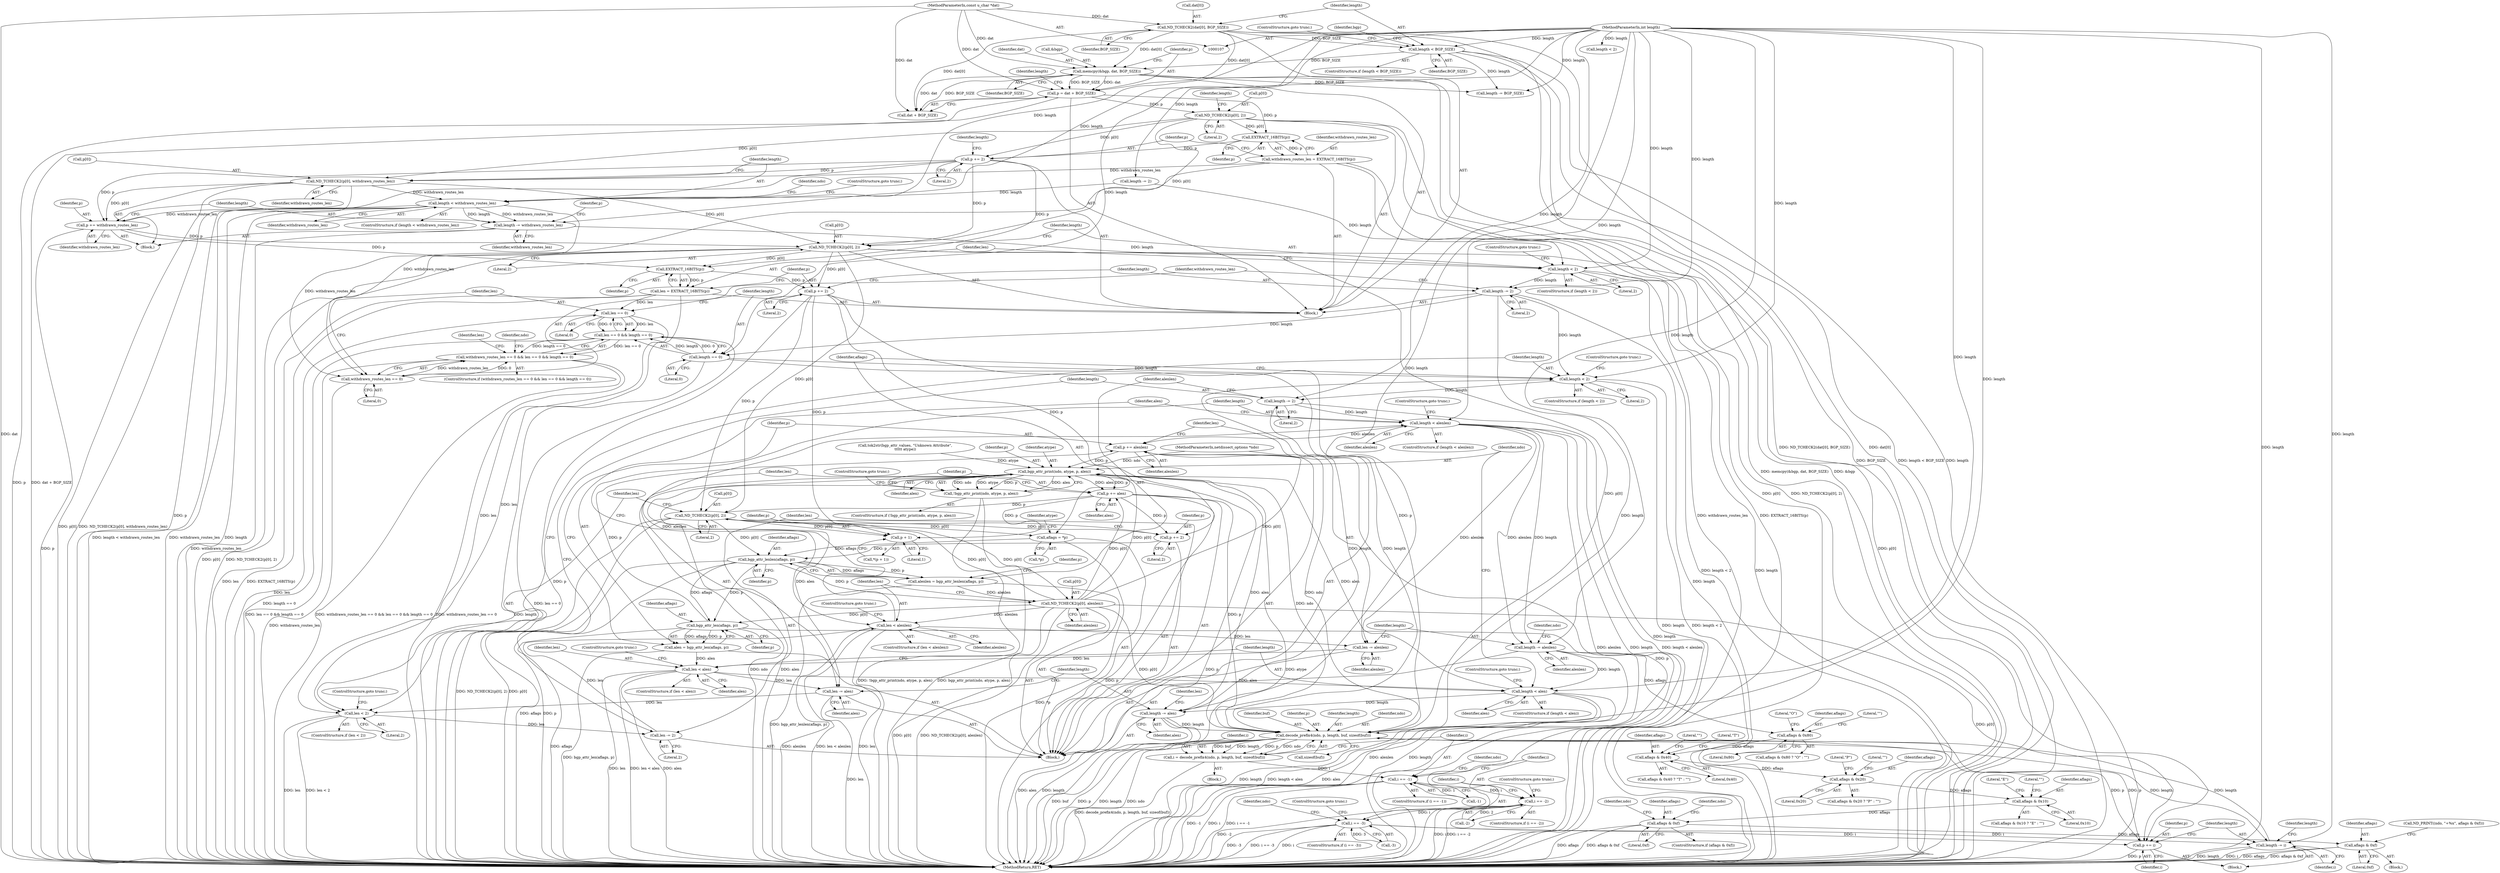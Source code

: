 digraph "1_tcpdump_af2cf04a9394c1a56227c2289ae8da262828294a_0@array" {
"1000163" [label="(Call,ND_TCHECK2(p[0], withdrawn_routes_len))"];
"1000140" [label="(Call,ND_TCHECK2(p[0], 2))"];
"1000132" [label="(Call,p = dat + BGP_SIZE)"];
"1000127" [label="(Call,memcpy(&bgp, dat, BGP_SIZE))"];
"1000117" [label="(Call,ND_TCHECK2(dat[0], BGP_SIZE))"];
"1000109" [label="(MethodParameterIn,const u_char *dat)"];
"1000123" [label="(Call,length < BGP_SIZE)"];
"1000110" [label="(MethodParameterIn,int length)"];
"1000154" [label="(Call,p += 2)"];
"1000152" [label="(Call,EXTRACT_16BITS(p))"];
"1000150" [label="(Call,withdrawn_routes_len = EXTRACT_16BITS(p))"];
"1000169" [label="(Call,length < withdrawn_routes_len)"];
"1000179" [label="(Call,p += withdrawn_routes_len)"];
"1000185" [label="(Call,ND_TCHECK2(p[0], 2))"];
"1000197" [label="(Call,EXTRACT_16BITS(p))"];
"1000195" [label="(Call,len = EXTRACT_16BITS(p))"];
"1000211" [label="(Call,len == 0)"];
"1000210" [label="(Call,len == 0 && length == 0)"];
"1000206" [label="(Call,withdrawn_routes_len == 0 && len == 0 && length == 0)"];
"1000239" [label="(Call,len < 2)"];
"1000261" [label="(Call,len -= 2)"];
"1000278" [label="(Call,len < alenlen)"];
"1000283" [label="(Call,length < alenlen)"];
"1000292" [label="(Call,p += alenlen)"];
"1000377" [label="(Call,bgp_attr_print(ndo, atype, p, alen))"];
"1000376" [label="(Call,!bgp_attr_print(ndo, atype, p, alen))"];
"1000383" [label="(Call,p += alen)"];
"1000233" [label="(Call,ND_TCHECK2(p[0], 2))"];
"1000248" [label="(Call,aflags = *p)"];
"1000269" [label="(Call,bgp_attr_lenlen(aflags, p))"];
"1000267" [label="(Call,alenlen = bgp_attr_lenlen(aflags, p))"];
"1000272" [label="(Call,ND_TCHECK2(p[0], alenlen))"];
"1000289" [label="(Call,bgp_attr_len(aflags, p))"];
"1000287" [label="(Call,alen = bgp_attr_len(aflags, p))"];
"1000366" [label="(Call,len < alen)"];
"1000371" [label="(Call,length < alen)"];
"1000389" [label="(Call,length -= alen)"];
"1000244" [label="(Call,length < 2)"];
"1000264" [label="(Call,length -= 2)"];
"1000405" [label="(Call,decode_prefix4(ndo, p, length, buf, sizeof(buf)))"];
"1000403" [label="(Call,i = decode_prefix4(ndo, p, length, buf, sizeof(buf)))"];
"1000413" [label="(Call,i == -1)"];
"1000425" [label="(Call,i == -2)"];
"1000432" [label="(Call,i == -3)"];
"1000445" [label="(Call,p += i)"];
"1000448" [label="(Call,length -= i)"];
"1000386" [label="(Call,len -= alen)"];
"1000324" [label="(Call,aflags & 0x80)"];
"1000331" [label="(Call,aflags & 0x40)"];
"1000338" [label="(Call,aflags & 0x20)"];
"1000344" [label="(Call,aflags & 0x10)"];
"1000350" [label="(Call,aflags & 0xf)"];
"1000358" [label="(Call,aflags & 0xf)"];
"1000255" [label="(Call,p + 1)"];
"1000258" [label="(Call,p += 2)"];
"1000295" [label="(Call,len -= alenlen)"];
"1000298" [label="(Call,length -= alenlen)"];
"1000199" [label="(Call,p += 2)"];
"1000182" [label="(Call,length -= withdrawn_routes_len)"];
"1000191" [label="(Call,length < 2)"];
"1000202" [label="(Call,length -= 2)"];
"1000214" [label="(Call,length == 0)"];
"1000207" [label="(Call,withdrawn_routes_len == 0)"];
"1000379" [label="(Identifier,atype)"];
"1000249" [label="(Identifier,aflags)"];
"1000360" [label="(Literal,0xf)"];
"1000438" [label="(Block,)"];
"1000146" [label="(Call,length < 2)"];
"1000339" [label="(Identifier,aflags)"];
"1000242" [label="(ControlStructure,goto trunc;)"];
"1000386" [label="(Call,len -= alen)"];
"1000333" [label="(Literal,0x40)"];
"1000376" [label="(Call,!bgp_attr_print(ndo, atype, p, alen))"];
"1000332" [label="(Identifier,aflags)"];
"1000413" [label="(Call,i == -1)"];
"1000193" [label="(Literal,2)"];
"1000183" [label="(Identifier,length)"];
"1000186" [label="(Call,p[0])"];
"1000436" [label="(ControlStructure,goto trunc;)"];
"1000335" [label="(Literal,\"\")"];
"1000285" [label="(Identifier,alenlen)"];
"1000265" [label="(Identifier,length)"];
"1000287" [label="(Call,alen = bgp_attr_len(aflags, p))"];
"1000170" [label="(Identifier,length)"];
"1000258" [label="(Call,p += 2)"];
"1000234" [label="(Call,p[0])"];
"1000150" [label="(Call,withdrawn_routes_len = EXTRACT_16BITS(p))"];
"1000330" [label="(Call,aflags & 0x40 ? \"T\" : \"\")"];
"1000382" [label="(ControlStructure,goto trunc;)"];
"1000295" [label="(Call,len -= alenlen)"];
"1000163" [label="(Call,ND_TCHECK2(p[0], withdrawn_routes_len))"];
"1000271" [label="(Identifier,p)"];
"1000346" [label="(Literal,0x10)"];
"1000374" [label="(ControlStructure,goto trunc;)"];
"1000181" [label="(Identifier,withdrawn_routes_len)"];
"1000134" [label="(Call,dat + BGP_SIZE)"];
"1000331" [label="(Call,aflags & 0x40)"];
"1000294" [label="(Identifier,alenlen)"];
"1000409" [label="(Identifier,buf)"];
"1000420" [label="(Identifier,ndo)"];
"1000190" [label="(ControlStructure,if (length < 2))"];
"1000194" [label="(ControlStructure,goto trunc;)"];
"1000403" [label="(Call,i = decode_prefix4(ndo, p, length, buf, sizeof(buf)))"];
"1000410" [label="(Call,sizeof(buf))"];
"1000281" [label="(ControlStructure,goto trunc;)"];
"1000373" [label="(Identifier,alen)"];
"1000343" [label="(Call,aflags & 0x10 ? \"E\" : \"\")"];
"1000255" [label="(Call,p + 1)"];
"1000263" [label="(Literal,2)"];
"1000276" [label="(Identifier,alenlen)"];
"1000254" [label="(Call,*(p + 1))"];
"1000158" [label="(Identifier,length)"];
"1000341" [label="(Literal,\"P\")"];
"1000351" [label="(Identifier,aflags)"];
"1000447" [label="(Identifier,i)"];
"1000213" [label="(Literal,0)"];
"1000207" [label="(Call,withdrawn_routes_len == 0)"];
"1000215" [label="(Identifier,length)"];
"1000179" [label="(Call,p += withdrawn_routes_len)"];
"1000205" [label="(ControlStructure,if (withdrawn_routes_len == 0 && len == 0 && length == 0))"];
"1000279" [label="(Identifier,len)"];
"1000260" [label="(Literal,2)"];
"1000431" [label="(ControlStructure,if (i == -3))"];
"1000202" [label="(Call,length -= 2)"];
"1000154" [label="(Call,p += 2)"];
"1000133" [label="(Identifier,p)"];
"1000407" [label="(Identifier,p)"];
"1000121" [label="(Identifier,BGP_SIZE)"];
"1000201" [label="(Literal,2)"];
"1000404" [label="(Identifier,i)"];
"1000347" [label="(Literal,\"E\")"];
"1000256" [label="(Identifier,p)"];
"1000130" [label="(Identifier,dat)"];
"1000283" [label="(Call,length < alenlen)"];
"1000192" [label="(Identifier,length)"];
"1000286" [label="(ControlStructure,goto trunc;)"];
"1000277" [label="(ControlStructure,if (len < alenlen))"];
"1000326" [label="(Literal,0x80)"];
"1000240" [label="(Identifier,len)"];
"1000278" [label="(Call,len < alenlen)"];
"1000212" [label="(Identifier,len)"];
"1000189" [label="(Literal,2)"];
"1000237" [label="(Literal,2)"];
"1000352" [label="(Literal,0xf)"];
"1000383" [label="(Call,p += alen)"];
"1000284" [label="(Identifier,length)"];
"1000445" [label="(Call,p += i)"];
"1000175" [label="(Identifier,ndo)"];
"1000164" [label="(Call,p[0])"];
"1000206" [label="(Call,withdrawn_routes_len == 0 && len == 0 && length == 0)"];
"1000296" [label="(Identifier,len)"];
"1000168" [label="(ControlStructure,if (length < withdrawn_routes_len))"];
"1000245" [label="(Identifier,length)"];
"1000269" [label="(Call,bgp_attr_lenlen(aflags, p))"];
"1000338" [label="(Call,aflags & 0x20)"];
"1000355" [label="(Identifier,ndo)"];
"1000273" [label="(Call,p[0])"];
"1000147" [label="(Identifier,length)"];
"1000261" [label="(Call,len -= 2)"];
"1000412" [label="(ControlStructure,if (i == -1))"];
"1000388" [label="(Identifier,alen)"];
"1000297" [label="(Identifier,alenlen)"];
"1000415" [label="(Call,-1)"];
"1000253" [label="(Identifier,atype)"];
"1000292" [label="(Call,p += alenlen)"];
"1000359" [label="(Identifier,aflags)"];
"1000138" [label="(Identifier,length)"];
"1000108" [label="(MethodParameterIn,netdissect_options *ndo)"];
"1000196" [label="(Identifier,len)"];
"1000109" [label="(MethodParameterIn,const u_char *dat)"];
"1000157" [label="(Call,length -= 2)"];
"1000387" [label="(Identifier,len)"];
"1000363" [label="(Identifier,ndo)"];
"1000450" [label="(Identifier,i)"];
"1000211" [label="(Call,len == 0)"];
"1000153" [label="(Identifier,p)"];
"1000349" [label="(ControlStructure,if (aflags & 0xf))"];
"1000377" [label="(Call,bgp_attr_print(ndo, atype, p, alen))"];
"1000156" [label="(Literal,2)"];
"1000291" [label="(Identifier,p)"];
"1000110" [label="(MethodParameterIn,int length)"];
"1000371" [label="(Call,length < alen)"];
"1000429" [label="(ControlStructure,goto trunc;)"];
"1000262" [label="(Identifier,len)"];
"1000210" [label="(Call,len == 0 && length == 0)"];
"1000368" [label="(Identifier,alen)"];
"1000182" [label="(Call,length -= withdrawn_routes_len)"];
"1000290" [label="(Identifier,aflags)"];
"1000427" [label="(Call,-2)"];
"1000187" [label="(Identifier,p)"];
"1000270" [label="(Identifier,aflags)"];
"1000123" [label="(Call,length < BGP_SIZE)"];
"1000131" [label="(Identifier,BGP_SIZE)"];
"1000414" [label="(Identifier,i)"];
"1000172" [label="(ControlStructure,goto trunc;)"];
"1000327" [label="(Literal,\"O\")"];
"1000344" [label="(Call,aflags & 0x10)"];
"1000241" [label="(Literal,2)"];
"1000140" [label="(Call,ND_TCHECK2(p[0], 2))"];
"1000185" [label="(Call,ND_TCHECK2(p[0], 2))"];
"1000209" [label="(Literal,0)"];
"1000372" [label="(Identifier,length)"];
"1000340" [label="(Literal,0x20)"];
"1000350" [label="(Call,aflags & 0xf)"];
"1000257" [label="(Literal,1)"];
"1000400" [label="(Identifier,length)"];
"1000137" [label="(Call,length -= BGP_SIZE)"];
"1000303" [label="(Identifier,ndo)"];
"1000342" [label="(Literal,\"\")"];
"1000282" [label="(ControlStructure,if (length < alenlen))"];
"1000356" [label="(Block,)"];
"1000199" [label="(Call,p += 2)"];
"1000122" [label="(ControlStructure,if (length < BGP_SIZE))"];
"1000155" [label="(Identifier,p)"];
"1000408" [label="(Identifier,length)"];
"1000247" [label="(ControlStructure,goto trunc;)"];
"1000204" [label="(Literal,2)"];
"1000144" [label="(Literal,2)"];
"1000162" [label="(Block,)"];
"1000124" [label="(Identifier,length)"];
"1000425" [label="(Call,i == -2)"];
"1000381" [label="(Identifier,alen)"];
"1000293" [label="(Identifier,p)"];
"1000167" [label="(Identifier,withdrawn_routes_len)"];
"1000184" [label="(Identifier,withdrawn_routes_len)"];
"1000111" [label="(Block,)"];
"1000214" [label="(Call,length == 0)"];
"1000406" [label="(Identifier,ndo)"];
"1000195" [label="(Call,len = EXTRACT_16BITS(p))"];
"1000459" [label="(MethodReturn,RET)"];
"1000208" [label="(Identifier,withdrawn_routes_len)"];
"1000128" [label="(Call,&bgp)"];
"1000324" [label="(Call,aflags & 0x80)"];
"1000432" [label="(Call,i == -3)"];
"1000358" [label="(Call,aflags & 0xf)"];
"1000267" [label="(Call,alenlen = bgp_attr_lenlen(aflags, p))"];
"1000274" [label="(Identifier,p)"];
"1000298" [label="(Call,length -= alenlen)"];
"1000171" [label="(Identifier,withdrawn_routes_len)"];
"1000191" [label="(Call,length < 2)"];
"1000238" [label="(ControlStructure,if (len < 2))"];
"1000323" [label="(Call,aflags & 0x80 ? \"O\" : \"\")"];
"1000365" [label="(ControlStructure,if (len < alen))"];
"1000246" [label="(Literal,2)"];
"1000239" [label="(Call,len < 2)"];
"1000264" [label="(Call,length -= 2)"];
"1000151" [label="(Identifier,withdrawn_routes_len)"];
"1000141" [label="(Call,p[0])"];
"1000280" [label="(Identifier,alenlen)"];
"1000272" [label="(Call,ND_TCHECK2(p[0], alenlen))"];
"1000129" [label="(Identifier,bgp)"];
"1000366" [label="(Call,len < alen)"];
"1000216" [label="(Literal,0)"];
"1000118" [label="(Call,dat[0])"];
"1000369" [label="(ControlStructure,goto trunc;)"];
"1000266" [label="(Literal,2)"];
"1000228" [label="(Block,)"];
"1000389" [label="(Call,length -= alen)"];
"1000268" [label="(Identifier,alenlen)"];
"1000446" [label="(Identifier,p)"];
"1000203" [label="(Identifier,length)"];
"1000300" [label="(Identifier,alenlen)"];
"1000348" [label="(Literal,\"\")"];
"1000224" [label="(Identifier,len)"];
"1000334" [label="(Literal,\"T\")"];
"1000233" [label="(Call,ND_TCHECK2(p[0], 2))"];
"1000353" [label="(Call,ND_PRINT((ndo, \"+%x\", aflags & 0xf)))"];
"1000244" [label="(Call,length < 2)"];
"1000380" [label="(Identifier,p)"];
"1000197" [label="(Call,EXTRACT_16BITS(p))"];
"1000434" [label="(Call,-3)"];
"1000248" [label="(Call,aflags = *p)"];
"1000250" [label="(Call,*p)"];
"1000288" [label="(Identifier,alen)"];
"1000152" [label="(Call,EXTRACT_16BITS(p))"];
"1000385" [label="(Identifier,alen)"];
"1000126" [label="(ControlStructure,goto trunc;)"];
"1000299" [label="(Identifier,length)"];
"1000391" [label="(Identifier,alen)"];
"1000180" [label="(Identifier,p)"];
"1000243" [label="(ControlStructure,if (length < 2))"];
"1000325" [label="(Identifier,aflags)"];
"1000127" [label="(Call,memcpy(&bgp, dat, BGP_SIZE))"];
"1000424" [label="(ControlStructure,if (i == -2))"];
"1000125" [label="(Identifier,BGP_SIZE)"];
"1000198" [label="(Identifier,p)"];
"1000378" [label="(Identifier,ndo)"];
"1000132" [label="(Call,p = dat + BGP_SIZE)"];
"1000117" [label="(Call,ND_TCHECK2(dat[0], BGP_SIZE))"];
"1000401" [label="(Block,)"];
"1000289" [label="(Call,bgp_attr_len(aflags, p))"];
"1000405" [label="(Call,decode_prefix4(ndo, p, length, buf, sizeof(buf)))"];
"1000384" [label="(Identifier,p)"];
"1000227" [label="(Identifier,len)"];
"1000220" [label="(Identifier,ndo)"];
"1000433" [label="(Identifier,i)"];
"1000449" [label="(Identifier,length)"];
"1000390" [label="(Identifier,length)"];
"1000259" [label="(Identifier,p)"];
"1000375" [label="(ControlStructure,if (!bgp_attr_print(ndo, atype, p, alen)))"];
"1000441" [label="(Identifier,ndo)"];
"1000307" [label="(Call,tok2str(bgp_attr_values, \"Unknown Attribute\",\n\t\t\t\t\t atype))"];
"1000328" [label="(Literal,\"\")"];
"1000367" [label="(Identifier,len)"];
"1000169" [label="(Call,length < withdrawn_routes_len)"];
"1000426" [label="(Identifier,i)"];
"1000337" [label="(Call,aflags & 0x20 ? \"P\" : \"\")"];
"1000200" [label="(Identifier,p)"];
"1000345" [label="(Identifier,aflags)"];
"1000448" [label="(Call,length -= i)"];
"1000370" [label="(ControlStructure,if (length < alen))"];
"1000163" -> "1000162"  [label="AST: "];
"1000163" -> "1000167"  [label="CFG: "];
"1000164" -> "1000163"  [label="AST: "];
"1000167" -> "1000163"  [label="AST: "];
"1000170" -> "1000163"  [label="CFG: "];
"1000163" -> "1000459"  [label="DDG: p[0]"];
"1000163" -> "1000459"  [label="DDG: ND_TCHECK2(p[0], withdrawn_routes_len)"];
"1000140" -> "1000163"  [label="DDG: p[0]"];
"1000154" -> "1000163"  [label="DDG: p"];
"1000150" -> "1000163"  [label="DDG: withdrawn_routes_len"];
"1000163" -> "1000169"  [label="DDG: withdrawn_routes_len"];
"1000163" -> "1000179"  [label="DDG: p[0]"];
"1000163" -> "1000185"  [label="DDG: p[0]"];
"1000140" -> "1000111"  [label="AST: "];
"1000140" -> "1000144"  [label="CFG: "];
"1000141" -> "1000140"  [label="AST: "];
"1000144" -> "1000140"  [label="AST: "];
"1000147" -> "1000140"  [label="CFG: "];
"1000140" -> "1000459"  [label="DDG: p[0]"];
"1000140" -> "1000459"  [label="DDG: ND_TCHECK2(p[0], 2)"];
"1000132" -> "1000140"  [label="DDG: p"];
"1000140" -> "1000152"  [label="DDG: p[0]"];
"1000140" -> "1000154"  [label="DDG: p[0]"];
"1000140" -> "1000185"  [label="DDG: p[0]"];
"1000132" -> "1000111"  [label="AST: "];
"1000132" -> "1000134"  [label="CFG: "];
"1000133" -> "1000132"  [label="AST: "];
"1000134" -> "1000132"  [label="AST: "];
"1000138" -> "1000132"  [label="CFG: "];
"1000132" -> "1000459"  [label="DDG: dat + BGP_SIZE"];
"1000132" -> "1000459"  [label="DDG: p"];
"1000127" -> "1000132"  [label="DDG: dat"];
"1000127" -> "1000132"  [label="DDG: BGP_SIZE"];
"1000117" -> "1000132"  [label="DDG: dat[0]"];
"1000109" -> "1000132"  [label="DDG: dat"];
"1000132" -> "1000152"  [label="DDG: p"];
"1000127" -> "1000111"  [label="AST: "];
"1000127" -> "1000131"  [label="CFG: "];
"1000128" -> "1000127"  [label="AST: "];
"1000130" -> "1000127"  [label="AST: "];
"1000131" -> "1000127"  [label="AST: "];
"1000133" -> "1000127"  [label="CFG: "];
"1000127" -> "1000459"  [label="DDG: memcpy(&bgp, dat, BGP_SIZE)"];
"1000127" -> "1000459"  [label="DDG: &bgp"];
"1000117" -> "1000127"  [label="DDG: dat[0]"];
"1000109" -> "1000127"  [label="DDG: dat"];
"1000123" -> "1000127"  [label="DDG: BGP_SIZE"];
"1000127" -> "1000134"  [label="DDG: dat"];
"1000127" -> "1000134"  [label="DDG: BGP_SIZE"];
"1000127" -> "1000137"  [label="DDG: BGP_SIZE"];
"1000117" -> "1000111"  [label="AST: "];
"1000117" -> "1000121"  [label="CFG: "];
"1000118" -> "1000117"  [label="AST: "];
"1000121" -> "1000117"  [label="AST: "];
"1000124" -> "1000117"  [label="CFG: "];
"1000117" -> "1000459"  [label="DDG: ND_TCHECK2(dat[0], BGP_SIZE)"];
"1000117" -> "1000459"  [label="DDG: dat[0]"];
"1000109" -> "1000117"  [label="DDG: dat"];
"1000117" -> "1000123"  [label="DDG: BGP_SIZE"];
"1000117" -> "1000134"  [label="DDG: dat[0]"];
"1000109" -> "1000107"  [label="AST: "];
"1000109" -> "1000459"  [label="DDG: dat"];
"1000109" -> "1000134"  [label="DDG: dat"];
"1000123" -> "1000122"  [label="AST: "];
"1000123" -> "1000125"  [label="CFG: "];
"1000124" -> "1000123"  [label="AST: "];
"1000125" -> "1000123"  [label="AST: "];
"1000126" -> "1000123"  [label="CFG: "];
"1000129" -> "1000123"  [label="CFG: "];
"1000123" -> "1000459"  [label="DDG: BGP_SIZE"];
"1000123" -> "1000459"  [label="DDG: length < BGP_SIZE"];
"1000123" -> "1000459"  [label="DDG: length"];
"1000110" -> "1000123"  [label="DDG: length"];
"1000123" -> "1000137"  [label="DDG: length"];
"1000110" -> "1000107"  [label="AST: "];
"1000110" -> "1000459"  [label="DDG: length"];
"1000110" -> "1000137"  [label="DDG: length"];
"1000110" -> "1000146"  [label="DDG: length"];
"1000110" -> "1000157"  [label="DDG: length"];
"1000110" -> "1000169"  [label="DDG: length"];
"1000110" -> "1000182"  [label="DDG: length"];
"1000110" -> "1000191"  [label="DDG: length"];
"1000110" -> "1000202"  [label="DDG: length"];
"1000110" -> "1000214"  [label="DDG: length"];
"1000110" -> "1000244"  [label="DDG: length"];
"1000110" -> "1000264"  [label="DDG: length"];
"1000110" -> "1000283"  [label="DDG: length"];
"1000110" -> "1000298"  [label="DDG: length"];
"1000110" -> "1000371"  [label="DDG: length"];
"1000110" -> "1000389"  [label="DDG: length"];
"1000110" -> "1000405"  [label="DDG: length"];
"1000110" -> "1000448"  [label="DDG: length"];
"1000154" -> "1000111"  [label="AST: "];
"1000154" -> "1000156"  [label="CFG: "];
"1000155" -> "1000154"  [label="AST: "];
"1000156" -> "1000154"  [label="AST: "];
"1000158" -> "1000154"  [label="CFG: "];
"1000154" -> "1000459"  [label="DDG: p"];
"1000152" -> "1000154"  [label="DDG: p"];
"1000154" -> "1000179"  [label="DDG: p"];
"1000154" -> "1000185"  [label="DDG: p"];
"1000154" -> "1000197"  [label="DDG: p"];
"1000152" -> "1000150"  [label="AST: "];
"1000152" -> "1000153"  [label="CFG: "];
"1000153" -> "1000152"  [label="AST: "];
"1000150" -> "1000152"  [label="CFG: "];
"1000152" -> "1000150"  [label="DDG: p"];
"1000150" -> "1000111"  [label="AST: "];
"1000151" -> "1000150"  [label="AST: "];
"1000155" -> "1000150"  [label="CFG: "];
"1000150" -> "1000459"  [label="DDG: withdrawn_routes_len"];
"1000150" -> "1000459"  [label="DDG: EXTRACT_16BITS(p)"];
"1000150" -> "1000207"  [label="DDG: withdrawn_routes_len"];
"1000169" -> "1000168"  [label="AST: "];
"1000169" -> "1000171"  [label="CFG: "];
"1000170" -> "1000169"  [label="AST: "];
"1000171" -> "1000169"  [label="AST: "];
"1000172" -> "1000169"  [label="CFG: "];
"1000175" -> "1000169"  [label="CFG: "];
"1000169" -> "1000459"  [label="DDG: length < withdrawn_routes_len"];
"1000169" -> "1000459"  [label="DDG: withdrawn_routes_len"];
"1000169" -> "1000459"  [label="DDG: length"];
"1000157" -> "1000169"  [label="DDG: length"];
"1000169" -> "1000179"  [label="DDG: withdrawn_routes_len"];
"1000169" -> "1000182"  [label="DDG: withdrawn_routes_len"];
"1000169" -> "1000182"  [label="DDG: length"];
"1000169" -> "1000207"  [label="DDG: withdrawn_routes_len"];
"1000179" -> "1000162"  [label="AST: "];
"1000179" -> "1000181"  [label="CFG: "];
"1000180" -> "1000179"  [label="AST: "];
"1000181" -> "1000179"  [label="AST: "];
"1000183" -> "1000179"  [label="CFG: "];
"1000179" -> "1000459"  [label="DDG: p"];
"1000179" -> "1000185"  [label="DDG: p"];
"1000179" -> "1000197"  [label="DDG: p"];
"1000185" -> "1000111"  [label="AST: "];
"1000185" -> "1000189"  [label="CFG: "];
"1000186" -> "1000185"  [label="AST: "];
"1000189" -> "1000185"  [label="AST: "];
"1000192" -> "1000185"  [label="CFG: "];
"1000185" -> "1000459"  [label="DDG: p[0]"];
"1000185" -> "1000459"  [label="DDG: ND_TCHECK2(p[0], 2)"];
"1000185" -> "1000197"  [label="DDG: p[0]"];
"1000185" -> "1000199"  [label="DDG: p[0]"];
"1000185" -> "1000233"  [label="DDG: p[0]"];
"1000185" -> "1000405"  [label="DDG: p[0]"];
"1000185" -> "1000445"  [label="DDG: p[0]"];
"1000197" -> "1000195"  [label="AST: "];
"1000197" -> "1000198"  [label="CFG: "];
"1000198" -> "1000197"  [label="AST: "];
"1000195" -> "1000197"  [label="CFG: "];
"1000197" -> "1000195"  [label="DDG: p"];
"1000197" -> "1000199"  [label="DDG: p"];
"1000195" -> "1000111"  [label="AST: "];
"1000196" -> "1000195"  [label="AST: "];
"1000200" -> "1000195"  [label="CFG: "];
"1000195" -> "1000459"  [label="DDG: EXTRACT_16BITS(p)"];
"1000195" -> "1000459"  [label="DDG: len"];
"1000195" -> "1000211"  [label="DDG: len"];
"1000195" -> "1000239"  [label="DDG: len"];
"1000211" -> "1000210"  [label="AST: "];
"1000211" -> "1000213"  [label="CFG: "];
"1000212" -> "1000211"  [label="AST: "];
"1000213" -> "1000211"  [label="AST: "];
"1000215" -> "1000211"  [label="CFG: "];
"1000210" -> "1000211"  [label="CFG: "];
"1000211" -> "1000459"  [label="DDG: len"];
"1000211" -> "1000210"  [label="DDG: len"];
"1000211" -> "1000210"  [label="DDG: 0"];
"1000211" -> "1000239"  [label="DDG: len"];
"1000210" -> "1000206"  [label="AST: "];
"1000210" -> "1000214"  [label="CFG: "];
"1000214" -> "1000210"  [label="AST: "];
"1000206" -> "1000210"  [label="CFG: "];
"1000210" -> "1000459"  [label="DDG: length == 0"];
"1000210" -> "1000459"  [label="DDG: len == 0"];
"1000210" -> "1000206"  [label="DDG: len == 0"];
"1000210" -> "1000206"  [label="DDG: length == 0"];
"1000214" -> "1000210"  [label="DDG: length"];
"1000214" -> "1000210"  [label="DDG: 0"];
"1000206" -> "1000205"  [label="AST: "];
"1000206" -> "1000207"  [label="CFG: "];
"1000207" -> "1000206"  [label="AST: "];
"1000220" -> "1000206"  [label="CFG: "];
"1000224" -> "1000206"  [label="CFG: "];
"1000206" -> "1000459"  [label="DDG: len == 0 && length == 0"];
"1000206" -> "1000459"  [label="DDG: withdrawn_routes_len == 0 && len == 0 && length == 0"];
"1000206" -> "1000459"  [label="DDG: withdrawn_routes_len == 0"];
"1000207" -> "1000206"  [label="DDG: withdrawn_routes_len"];
"1000207" -> "1000206"  [label="DDG: 0"];
"1000239" -> "1000238"  [label="AST: "];
"1000239" -> "1000241"  [label="CFG: "];
"1000240" -> "1000239"  [label="AST: "];
"1000241" -> "1000239"  [label="AST: "];
"1000242" -> "1000239"  [label="CFG: "];
"1000245" -> "1000239"  [label="CFG: "];
"1000239" -> "1000459"  [label="DDG: len < 2"];
"1000239" -> "1000459"  [label="DDG: len"];
"1000386" -> "1000239"  [label="DDG: len"];
"1000239" -> "1000261"  [label="DDG: len"];
"1000261" -> "1000228"  [label="AST: "];
"1000261" -> "1000263"  [label="CFG: "];
"1000262" -> "1000261"  [label="AST: "];
"1000263" -> "1000261"  [label="AST: "];
"1000265" -> "1000261"  [label="CFG: "];
"1000261" -> "1000278"  [label="DDG: len"];
"1000278" -> "1000277"  [label="AST: "];
"1000278" -> "1000280"  [label="CFG: "];
"1000279" -> "1000278"  [label="AST: "];
"1000280" -> "1000278"  [label="AST: "];
"1000281" -> "1000278"  [label="CFG: "];
"1000284" -> "1000278"  [label="CFG: "];
"1000278" -> "1000459"  [label="DDG: alenlen"];
"1000278" -> "1000459"  [label="DDG: len < alenlen"];
"1000278" -> "1000459"  [label="DDG: len"];
"1000272" -> "1000278"  [label="DDG: alenlen"];
"1000278" -> "1000283"  [label="DDG: alenlen"];
"1000278" -> "1000295"  [label="DDG: len"];
"1000283" -> "1000282"  [label="AST: "];
"1000283" -> "1000285"  [label="CFG: "];
"1000284" -> "1000283"  [label="AST: "];
"1000285" -> "1000283"  [label="AST: "];
"1000286" -> "1000283"  [label="CFG: "];
"1000288" -> "1000283"  [label="CFG: "];
"1000283" -> "1000459"  [label="DDG: alenlen"];
"1000283" -> "1000459"  [label="DDG: length"];
"1000283" -> "1000459"  [label="DDG: length < alenlen"];
"1000264" -> "1000283"  [label="DDG: length"];
"1000283" -> "1000292"  [label="DDG: alenlen"];
"1000283" -> "1000295"  [label="DDG: alenlen"];
"1000283" -> "1000298"  [label="DDG: alenlen"];
"1000283" -> "1000298"  [label="DDG: length"];
"1000292" -> "1000228"  [label="AST: "];
"1000292" -> "1000294"  [label="CFG: "];
"1000293" -> "1000292"  [label="AST: "];
"1000294" -> "1000292"  [label="AST: "];
"1000296" -> "1000292"  [label="CFG: "];
"1000292" -> "1000459"  [label="DDG: p"];
"1000289" -> "1000292"  [label="DDG: p"];
"1000272" -> "1000292"  [label="DDG: p[0]"];
"1000292" -> "1000377"  [label="DDG: p"];
"1000377" -> "1000376"  [label="AST: "];
"1000377" -> "1000381"  [label="CFG: "];
"1000378" -> "1000377"  [label="AST: "];
"1000379" -> "1000377"  [label="AST: "];
"1000380" -> "1000377"  [label="AST: "];
"1000381" -> "1000377"  [label="AST: "];
"1000376" -> "1000377"  [label="CFG: "];
"1000377" -> "1000459"  [label="DDG: p"];
"1000377" -> "1000459"  [label="DDG: atype"];
"1000377" -> "1000459"  [label="DDG: ndo"];
"1000377" -> "1000459"  [label="DDG: alen"];
"1000377" -> "1000376"  [label="DDG: ndo"];
"1000377" -> "1000376"  [label="DDG: atype"];
"1000377" -> "1000376"  [label="DDG: p"];
"1000377" -> "1000376"  [label="DDG: alen"];
"1000108" -> "1000377"  [label="DDG: ndo"];
"1000307" -> "1000377"  [label="DDG: atype"];
"1000272" -> "1000377"  [label="DDG: p[0]"];
"1000371" -> "1000377"  [label="DDG: alen"];
"1000377" -> "1000383"  [label="DDG: alen"];
"1000377" -> "1000383"  [label="DDG: p"];
"1000377" -> "1000386"  [label="DDG: alen"];
"1000377" -> "1000389"  [label="DDG: alen"];
"1000377" -> "1000405"  [label="DDG: ndo"];
"1000376" -> "1000375"  [label="AST: "];
"1000382" -> "1000376"  [label="CFG: "];
"1000384" -> "1000376"  [label="CFG: "];
"1000376" -> "1000459"  [label="DDG: !bgp_attr_print(ndo, atype, p, alen)"];
"1000376" -> "1000459"  [label="DDG: bgp_attr_print(ndo, atype, p, alen)"];
"1000383" -> "1000228"  [label="AST: "];
"1000383" -> "1000385"  [label="CFG: "];
"1000384" -> "1000383"  [label="AST: "];
"1000385" -> "1000383"  [label="AST: "];
"1000387" -> "1000383"  [label="CFG: "];
"1000383" -> "1000459"  [label="DDG: p"];
"1000383" -> "1000233"  [label="DDG: p"];
"1000383" -> "1000255"  [label="DDG: p"];
"1000383" -> "1000258"  [label="DDG: p"];
"1000272" -> "1000383"  [label="DDG: p[0]"];
"1000383" -> "1000405"  [label="DDG: p"];
"1000233" -> "1000228"  [label="AST: "];
"1000233" -> "1000237"  [label="CFG: "];
"1000234" -> "1000233"  [label="AST: "];
"1000237" -> "1000233"  [label="AST: "];
"1000240" -> "1000233"  [label="CFG: "];
"1000233" -> "1000459"  [label="DDG: ND_TCHECK2(p[0], 2)"];
"1000233" -> "1000459"  [label="DDG: p[0]"];
"1000199" -> "1000233"  [label="DDG: p"];
"1000272" -> "1000233"  [label="DDG: p[0]"];
"1000233" -> "1000248"  [label="DDG: p[0]"];
"1000233" -> "1000255"  [label="DDG: p[0]"];
"1000233" -> "1000258"  [label="DDG: p[0]"];
"1000233" -> "1000269"  [label="DDG: p[0]"];
"1000233" -> "1000272"  [label="DDG: p[0]"];
"1000248" -> "1000228"  [label="AST: "];
"1000248" -> "1000250"  [label="CFG: "];
"1000249" -> "1000248"  [label="AST: "];
"1000250" -> "1000248"  [label="AST: "];
"1000253" -> "1000248"  [label="CFG: "];
"1000248" -> "1000459"  [label="DDG: *p"];
"1000248" -> "1000269"  [label="DDG: aflags"];
"1000269" -> "1000267"  [label="AST: "];
"1000269" -> "1000271"  [label="CFG: "];
"1000270" -> "1000269"  [label="AST: "];
"1000271" -> "1000269"  [label="AST: "];
"1000267" -> "1000269"  [label="CFG: "];
"1000269" -> "1000459"  [label="DDG: aflags"];
"1000269" -> "1000459"  [label="DDG: p"];
"1000269" -> "1000267"  [label="DDG: aflags"];
"1000269" -> "1000267"  [label="DDG: p"];
"1000258" -> "1000269"  [label="DDG: p"];
"1000269" -> "1000272"  [label="DDG: p"];
"1000269" -> "1000289"  [label="DDG: aflags"];
"1000269" -> "1000289"  [label="DDG: p"];
"1000267" -> "1000228"  [label="AST: "];
"1000268" -> "1000267"  [label="AST: "];
"1000274" -> "1000267"  [label="CFG: "];
"1000267" -> "1000459"  [label="DDG: bgp_attr_lenlen(aflags, p)"];
"1000267" -> "1000272"  [label="DDG: alenlen"];
"1000272" -> "1000228"  [label="AST: "];
"1000272" -> "1000276"  [label="CFG: "];
"1000273" -> "1000272"  [label="AST: "];
"1000276" -> "1000272"  [label="AST: "];
"1000279" -> "1000272"  [label="CFG: "];
"1000272" -> "1000459"  [label="DDG: p[0]"];
"1000272" -> "1000459"  [label="DDG: ND_TCHECK2(p[0], alenlen)"];
"1000272" -> "1000289"  [label="DDG: p[0]"];
"1000272" -> "1000405"  [label="DDG: p[0]"];
"1000272" -> "1000445"  [label="DDG: p[0]"];
"1000289" -> "1000287"  [label="AST: "];
"1000289" -> "1000291"  [label="CFG: "];
"1000290" -> "1000289"  [label="AST: "];
"1000291" -> "1000289"  [label="AST: "];
"1000287" -> "1000289"  [label="CFG: "];
"1000289" -> "1000459"  [label="DDG: aflags"];
"1000289" -> "1000287"  [label="DDG: aflags"];
"1000289" -> "1000287"  [label="DDG: p"];
"1000289" -> "1000324"  [label="DDG: aflags"];
"1000287" -> "1000228"  [label="AST: "];
"1000288" -> "1000287"  [label="AST: "];
"1000293" -> "1000287"  [label="CFG: "];
"1000287" -> "1000459"  [label="DDG: bgp_attr_len(aflags, p)"];
"1000287" -> "1000366"  [label="DDG: alen"];
"1000366" -> "1000365"  [label="AST: "];
"1000366" -> "1000368"  [label="CFG: "];
"1000367" -> "1000366"  [label="AST: "];
"1000368" -> "1000366"  [label="AST: "];
"1000369" -> "1000366"  [label="CFG: "];
"1000372" -> "1000366"  [label="CFG: "];
"1000366" -> "1000459"  [label="DDG: alen"];
"1000366" -> "1000459"  [label="DDG: len"];
"1000366" -> "1000459"  [label="DDG: len < alen"];
"1000295" -> "1000366"  [label="DDG: len"];
"1000366" -> "1000371"  [label="DDG: alen"];
"1000366" -> "1000386"  [label="DDG: len"];
"1000371" -> "1000370"  [label="AST: "];
"1000371" -> "1000373"  [label="CFG: "];
"1000372" -> "1000371"  [label="AST: "];
"1000373" -> "1000371"  [label="AST: "];
"1000374" -> "1000371"  [label="CFG: "];
"1000378" -> "1000371"  [label="CFG: "];
"1000371" -> "1000459"  [label="DDG: alen"];
"1000371" -> "1000459"  [label="DDG: length"];
"1000371" -> "1000459"  [label="DDG: length < alen"];
"1000298" -> "1000371"  [label="DDG: length"];
"1000371" -> "1000389"  [label="DDG: length"];
"1000389" -> "1000228"  [label="AST: "];
"1000389" -> "1000391"  [label="CFG: "];
"1000390" -> "1000389"  [label="AST: "];
"1000391" -> "1000389"  [label="AST: "];
"1000227" -> "1000389"  [label="CFG: "];
"1000389" -> "1000459"  [label="DDG: length"];
"1000389" -> "1000459"  [label="DDG: alen"];
"1000389" -> "1000244"  [label="DDG: length"];
"1000389" -> "1000405"  [label="DDG: length"];
"1000244" -> "1000243"  [label="AST: "];
"1000244" -> "1000246"  [label="CFG: "];
"1000245" -> "1000244"  [label="AST: "];
"1000246" -> "1000244"  [label="AST: "];
"1000247" -> "1000244"  [label="CFG: "];
"1000249" -> "1000244"  [label="CFG: "];
"1000244" -> "1000459"  [label="DDG: length < 2"];
"1000244" -> "1000459"  [label="DDG: length"];
"1000202" -> "1000244"  [label="DDG: length"];
"1000214" -> "1000244"  [label="DDG: length"];
"1000244" -> "1000264"  [label="DDG: length"];
"1000264" -> "1000228"  [label="AST: "];
"1000264" -> "1000266"  [label="CFG: "];
"1000265" -> "1000264"  [label="AST: "];
"1000266" -> "1000264"  [label="AST: "];
"1000268" -> "1000264"  [label="CFG: "];
"1000264" -> "1000459"  [label="DDG: length"];
"1000405" -> "1000403"  [label="AST: "];
"1000405" -> "1000410"  [label="CFG: "];
"1000406" -> "1000405"  [label="AST: "];
"1000407" -> "1000405"  [label="AST: "];
"1000408" -> "1000405"  [label="AST: "];
"1000409" -> "1000405"  [label="AST: "];
"1000410" -> "1000405"  [label="AST: "];
"1000403" -> "1000405"  [label="CFG: "];
"1000405" -> "1000459"  [label="DDG: buf"];
"1000405" -> "1000459"  [label="DDG: p"];
"1000405" -> "1000459"  [label="DDG: length"];
"1000405" -> "1000459"  [label="DDG: ndo"];
"1000405" -> "1000403"  [label="DDG: buf"];
"1000405" -> "1000403"  [label="DDG: length"];
"1000405" -> "1000403"  [label="DDG: p"];
"1000405" -> "1000403"  [label="DDG: ndo"];
"1000108" -> "1000405"  [label="DDG: ndo"];
"1000199" -> "1000405"  [label="DDG: p"];
"1000445" -> "1000405"  [label="DDG: p"];
"1000202" -> "1000405"  [label="DDG: length"];
"1000448" -> "1000405"  [label="DDG: length"];
"1000214" -> "1000405"  [label="DDG: length"];
"1000405" -> "1000445"  [label="DDG: p"];
"1000405" -> "1000448"  [label="DDG: length"];
"1000403" -> "1000401"  [label="AST: "];
"1000404" -> "1000403"  [label="AST: "];
"1000414" -> "1000403"  [label="CFG: "];
"1000403" -> "1000459"  [label="DDG: decode_prefix4(ndo, p, length, buf, sizeof(buf))"];
"1000403" -> "1000413"  [label="DDG: i"];
"1000413" -> "1000412"  [label="AST: "];
"1000413" -> "1000415"  [label="CFG: "];
"1000414" -> "1000413"  [label="AST: "];
"1000415" -> "1000413"  [label="AST: "];
"1000420" -> "1000413"  [label="CFG: "];
"1000426" -> "1000413"  [label="CFG: "];
"1000413" -> "1000459"  [label="DDG: i"];
"1000413" -> "1000459"  [label="DDG: i == -1"];
"1000413" -> "1000459"  [label="DDG: -1"];
"1000415" -> "1000413"  [label="DDG: 1"];
"1000413" -> "1000425"  [label="DDG: i"];
"1000425" -> "1000424"  [label="AST: "];
"1000425" -> "1000427"  [label="CFG: "];
"1000426" -> "1000425"  [label="AST: "];
"1000427" -> "1000425"  [label="AST: "];
"1000429" -> "1000425"  [label="CFG: "];
"1000433" -> "1000425"  [label="CFG: "];
"1000425" -> "1000459"  [label="DDG: -2"];
"1000425" -> "1000459"  [label="DDG: i"];
"1000425" -> "1000459"  [label="DDG: i == -2"];
"1000427" -> "1000425"  [label="DDG: 2"];
"1000425" -> "1000432"  [label="DDG: i"];
"1000432" -> "1000431"  [label="AST: "];
"1000432" -> "1000434"  [label="CFG: "];
"1000433" -> "1000432"  [label="AST: "];
"1000434" -> "1000432"  [label="AST: "];
"1000436" -> "1000432"  [label="CFG: "];
"1000441" -> "1000432"  [label="CFG: "];
"1000432" -> "1000459"  [label="DDG: -3"];
"1000432" -> "1000459"  [label="DDG: i == -3"];
"1000432" -> "1000459"  [label="DDG: i"];
"1000434" -> "1000432"  [label="DDG: 3"];
"1000432" -> "1000445"  [label="DDG: i"];
"1000432" -> "1000448"  [label="DDG: i"];
"1000445" -> "1000438"  [label="AST: "];
"1000445" -> "1000447"  [label="CFG: "];
"1000446" -> "1000445"  [label="AST: "];
"1000447" -> "1000445"  [label="AST: "];
"1000449" -> "1000445"  [label="CFG: "];
"1000445" -> "1000459"  [label="DDG: p"];
"1000448" -> "1000438"  [label="AST: "];
"1000448" -> "1000450"  [label="CFG: "];
"1000449" -> "1000448"  [label="AST: "];
"1000450" -> "1000448"  [label="AST: "];
"1000400" -> "1000448"  [label="CFG: "];
"1000448" -> "1000459"  [label="DDG: i"];
"1000448" -> "1000459"  [label="DDG: length"];
"1000386" -> "1000228"  [label="AST: "];
"1000386" -> "1000388"  [label="CFG: "];
"1000387" -> "1000386"  [label="AST: "];
"1000388" -> "1000386"  [label="AST: "];
"1000390" -> "1000386"  [label="CFG: "];
"1000386" -> "1000459"  [label="DDG: len"];
"1000324" -> "1000323"  [label="AST: "];
"1000324" -> "1000326"  [label="CFG: "];
"1000325" -> "1000324"  [label="AST: "];
"1000326" -> "1000324"  [label="AST: "];
"1000327" -> "1000324"  [label="CFG: "];
"1000328" -> "1000324"  [label="CFG: "];
"1000324" -> "1000331"  [label="DDG: aflags"];
"1000331" -> "1000330"  [label="AST: "];
"1000331" -> "1000333"  [label="CFG: "];
"1000332" -> "1000331"  [label="AST: "];
"1000333" -> "1000331"  [label="AST: "];
"1000334" -> "1000331"  [label="CFG: "];
"1000335" -> "1000331"  [label="CFG: "];
"1000331" -> "1000338"  [label="DDG: aflags"];
"1000338" -> "1000337"  [label="AST: "];
"1000338" -> "1000340"  [label="CFG: "];
"1000339" -> "1000338"  [label="AST: "];
"1000340" -> "1000338"  [label="AST: "];
"1000341" -> "1000338"  [label="CFG: "];
"1000342" -> "1000338"  [label="CFG: "];
"1000338" -> "1000344"  [label="DDG: aflags"];
"1000344" -> "1000343"  [label="AST: "];
"1000344" -> "1000346"  [label="CFG: "];
"1000345" -> "1000344"  [label="AST: "];
"1000346" -> "1000344"  [label="AST: "];
"1000347" -> "1000344"  [label="CFG: "];
"1000348" -> "1000344"  [label="CFG: "];
"1000344" -> "1000350"  [label="DDG: aflags"];
"1000350" -> "1000349"  [label="AST: "];
"1000350" -> "1000352"  [label="CFG: "];
"1000351" -> "1000350"  [label="AST: "];
"1000352" -> "1000350"  [label="AST: "];
"1000355" -> "1000350"  [label="CFG: "];
"1000363" -> "1000350"  [label="CFG: "];
"1000350" -> "1000459"  [label="DDG: aflags"];
"1000350" -> "1000459"  [label="DDG: aflags & 0xf"];
"1000350" -> "1000358"  [label="DDG: aflags"];
"1000358" -> "1000356"  [label="AST: "];
"1000358" -> "1000360"  [label="CFG: "];
"1000359" -> "1000358"  [label="AST: "];
"1000360" -> "1000358"  [label="AST: "];
"1000353" -> "1000358"  [label="CFG: "];
"1000358" -> "1000459"  [label="DDG: aflags & 0xf"];
"1000358" -> "1000459"  [label="DDG: aflags"];
"1000255" -> "1000254"  [label="AST: "];
"1000255" -> "1000257"  [label="CFG: "];
"1000256" -> "1000255"  [label="AST: "];
"1000257" -> "1000255"  [label="AST: "];
"1000254" -> "1000255"  [label="CFG: "];
"1000199" -> "1000255"  [label="DDG: p"];
"1000258" -> "1000228"  [label="AST: "];
"1000258" -> "1000260"  [label="CFG: "];
"1000259" -> "1000258"  [label="AST: "];
"1000260" -> "1000258"  [label="AST: "];
"1000262" -> "1000258"  [label="CFG: "];
"1000199" -> "1000258"  [label="DDG: p"];
"1000295" -> "1000228"  [label="AST: "];
"1000295" -> "1000297"  [label="CFG: "];
"1000296" -> "1000295"  [label="AST: "];
"1000297" -> "1000295"  [label="AST: "];
"1000299" -> "1000295"  [label="CFG: "];
"1000298" -> "1000228"  [label="AST: "];
"1000298" -> "1000300"  [label="CFG: "];
"1000299" -> "1000298"  [label="AST: "];
"1000300" -> "1000298"  [label="AST: "];
"1000303" -> "1000298"  [label="CFG: "];
"1000298" -> "1000459"  [label="DDG: length"];
"1000298" -> "1000459"  [label="DDG: alenlen"];
"1000199" -> "1000111"  [label="AST: "];
"1000199" -> "1000201"  [label="CFG: "];
"1000200" -> "1000199"  [label="AST: "];
"1000201" -> "1000199"  [label="AST: "];
"1000203" -> "1000199"  [label="CFG: "];
"1000199" -> "1000459"  [label="DDG: p"];
"1000182" -> "1000162"  [label="AST: "];
"1000182" -> "1000184"  [label="CFG: "];
"1000183" -> "1000182"  [label="AST: "];
"1000184" -> "1000182"  [label="AST: "];
"1000187" -> "1000182"  [label="CFG: "];
"1000182" -> "1000459"  [label="DDG: withdrawn_routes_len"];
"1000182" -> "1000191"  [label="DDG: length"];
"1000191" -> "1000190"  [label="AST: "];
"1000191" -> "1000193"  [label="CFG: "];
"1000192" -> "1000191"  [label="AST: "];
"1000193" -> "1000191"  [label="AST: "];
"1000194" -> "1000191"  [label="CFG: "];
"1000196" -> "1000191"  [label="CFG: "];
"1000191" -> "1000459"  [label="DDG: length < 2"];
"1000191" -> "1000459"  [label="DDG: length"];
"1000157" -> "1000191"  [label="DDG: length"];
"1000191" -> "1000202"  [label="DDG: length"];
"1000202" -> "1000111"  [label="AST: "];
"1000202" -> "1000204"  [label="CFG: "];
"1000203" -> "1000202"  [label="AST: "];
"1000204" -> "1000202"  [label="AST: "];
"1000208" -> "1000202"  [label="CFG: "];
"1000202" -> "1000459"  [label="DDG: length"];
"1000202" -> "1000214"  [label="DDG: length"];
"1000214" -> "1000216"  [label="CFG: "];
"1000215" -> "1000214"  [label="AST: "];
"1000216" -> "1000214"  [label="AST: "];
"1000214" -> "1000459"  [label="DDG: length"];
"1000207" -> "1000209"  [label="CFG: "];
"1000208" -> "1000207"  [label="AST: "];
"1000209" -> "1000207"  [label="AST: "];
"1000212" -> "1000207"  [label="CFG: "];
"1000207" -> "1000459"  [label="DDG: withdrawn_routes_len"];
}

